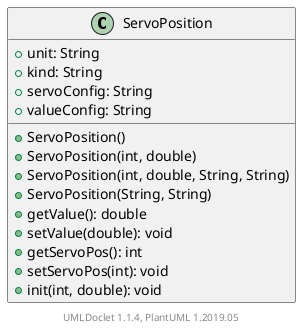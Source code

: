 @startuml

    class ServoPosition [[ServoPosition.html]] {
        +unit: String
        +kind: String
        +servoConfig: String
        +valueConfig: String
        +ServoPosition()
        +ServoPosition(int, double)
        +ServoPosition(int, double, String, String)
        +ServoPosition(String, String)
        +getValue(): double
        +setValue(double): void
        +getServoPos(): int
        +setServoPos(int): void
        +init(int, double): void
    }


    center footer UMLDoclet 1.1.4, PlantUML 1.2019.05
@enduml
